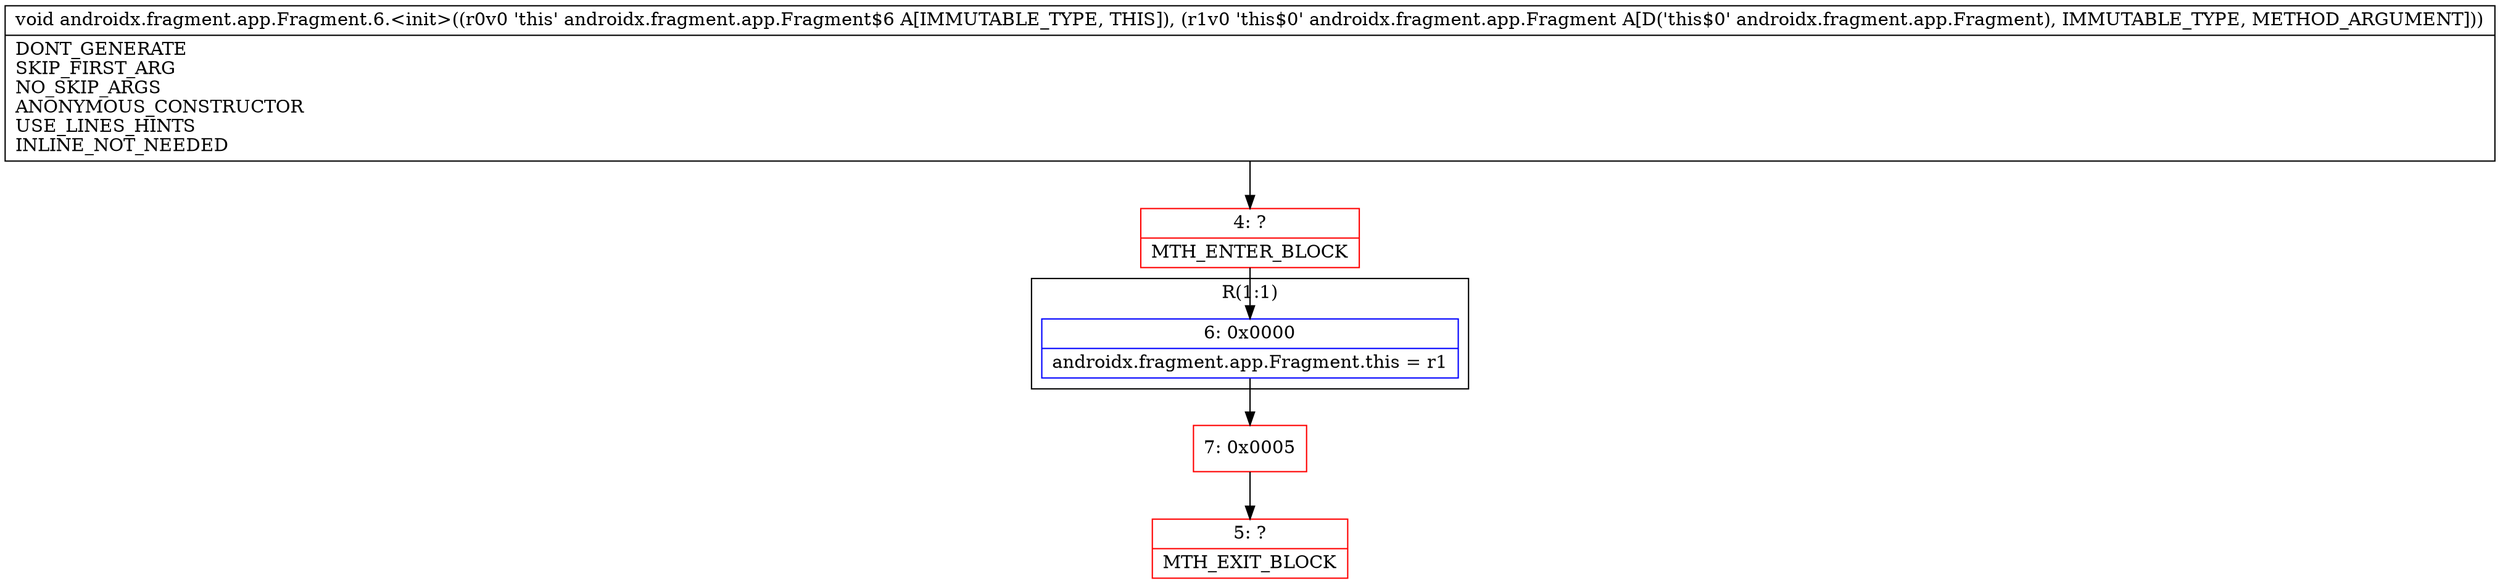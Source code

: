 digraph "CFG forandroidx.fragment.app.Fragment.6.\<init\>(Landroidx\/fragment\/app\/Fragment;)V" {
subgraph cluster_Region_1544141329 {
label = "R(1:1)";
node [shape=record,color=blue];
Node_6 [shape=record,label="{6\:\ 0x0000|androidx.fragment.app.Fragment.this = r1\l}"];
}
Node_4 [shape=record,color=red,label="{4\:\ ?|MTH_ENTER_BLOCK\l}"];
Node_7 [shape=record,color=red,label="{7\:\ 0x0005}"];
Node_5 [shape=record,color=red,label="{5\:\ ?|MTH_EXIT_BLOCK\l}"];
MethodNode[shape=record,label="{void androidx.fragment.app.Fragment.6.\<init\>((r0v0 'this' androidx.fragment.app.Fragment$6 A[IMMUTABLE_TYPE, THIS]), (r1v0 'this$0' androidx.fragment.app.Fragment A[D('this$0' androidx.fragment.app.Fragment), IMMUTABLE_TYPE, METHOD_ARGUMENT]))  | DONT_GENERATE\lSKIP_FIRST_ARG\lNO_SKIP_ARGS\lANONYMOUS_CONSTRUCTOR\lUSE_LINES_HINTS\lINLINE_NOT_NEEDED\l}"];
MethodNode -> Node_4;Node_6 -> Node_7;
Node_4 -> Node_6;
Node_7 -> Node_5;
}

